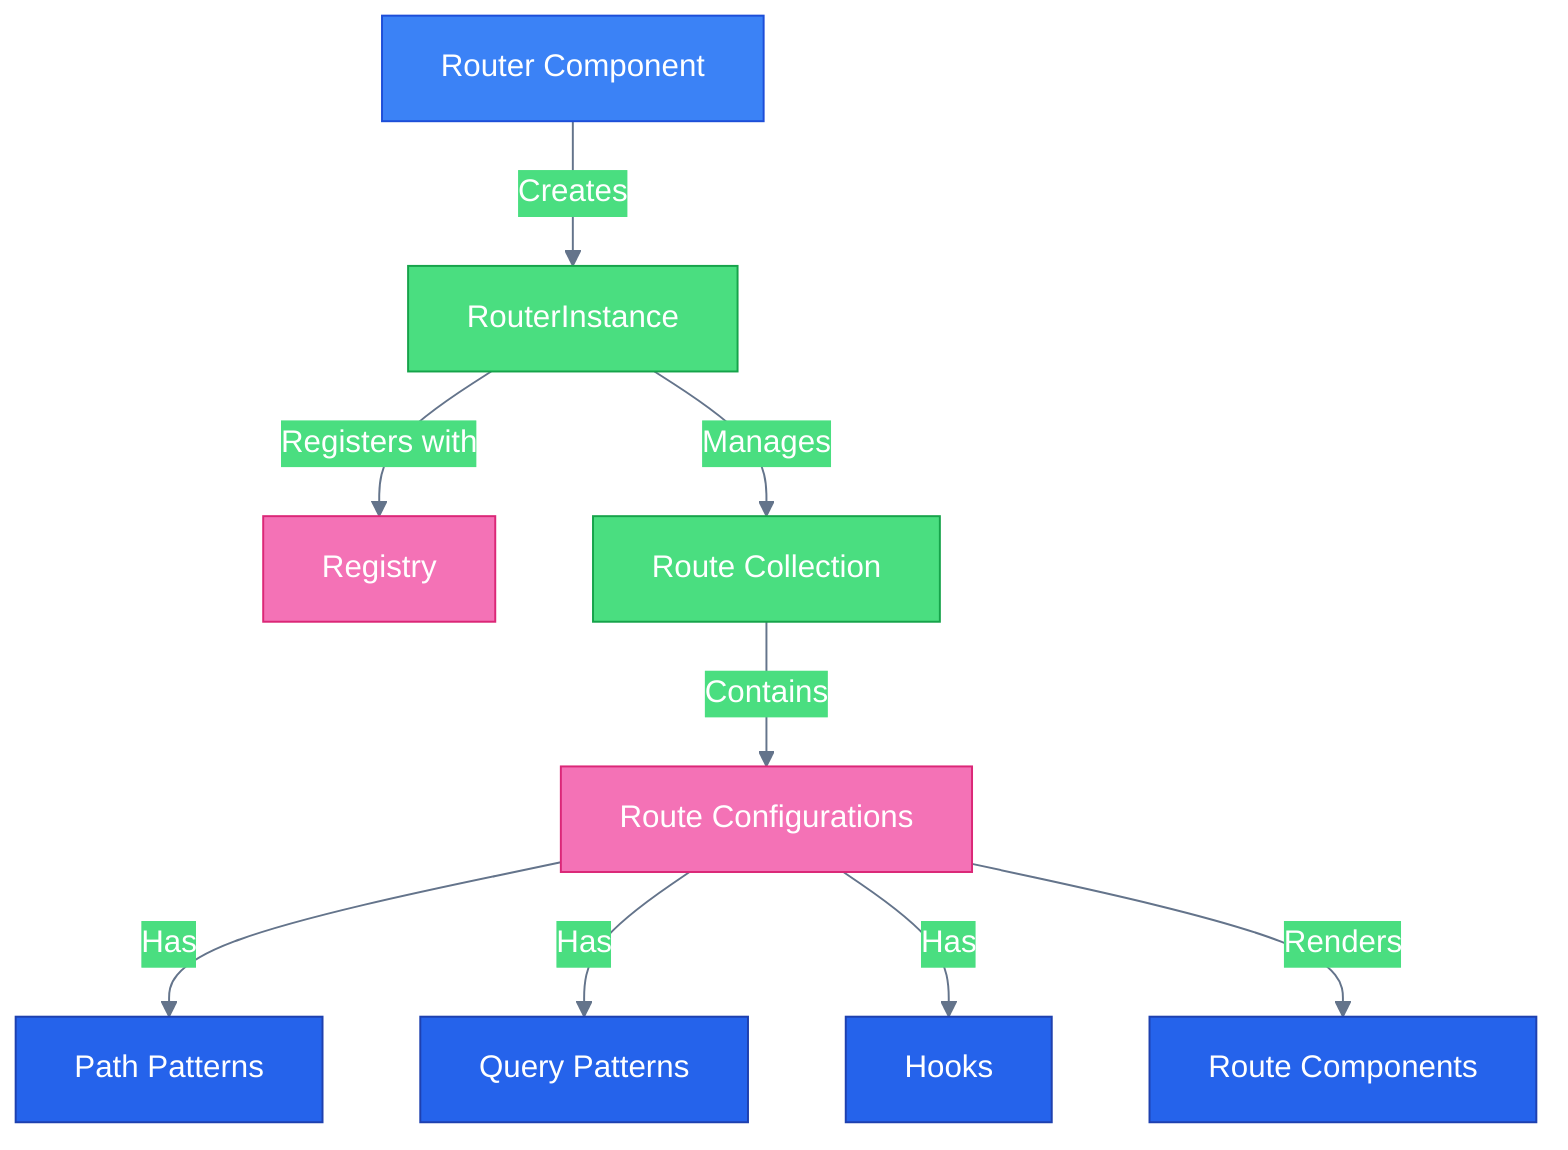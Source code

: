 %%{init: {
  'theme': 'base',
  'themeVariables': {
    'primaryColor': '#2563eb',
    'primaryTextColor': '#fff',
    'primaryBorderColor': '#1e40af',
    'lineColor': '#64748b',
    'secondaryColor': '#4ade80',
    'tertiaryColor': '#f472b6'
  }
}}%%
graph TD
    A[Router Component] -->|Creates| B[RouterInstance]
    B -->|Registers with| C[Registry]
    B -->|Manages| D[Route Collection]
    D -->|Contains| E[Route Configurations]
    E -->|Has| F[Path Patterns]
    E -->|Has| G[Query Patterns]
    E -->|Has| H[Hooks]
    E -->|Renders| I[Route Components]
    
    style A fill:#3b82f6,stroke:#1d4ed8
    style B fill:#4ade80,stroke:#16a34a
    style C fill:#f472b6,stroke:#db2777
    style D fill:#4ade80,stroke:#16a34a
    style E fill:#f472b6,stroke:#db2777